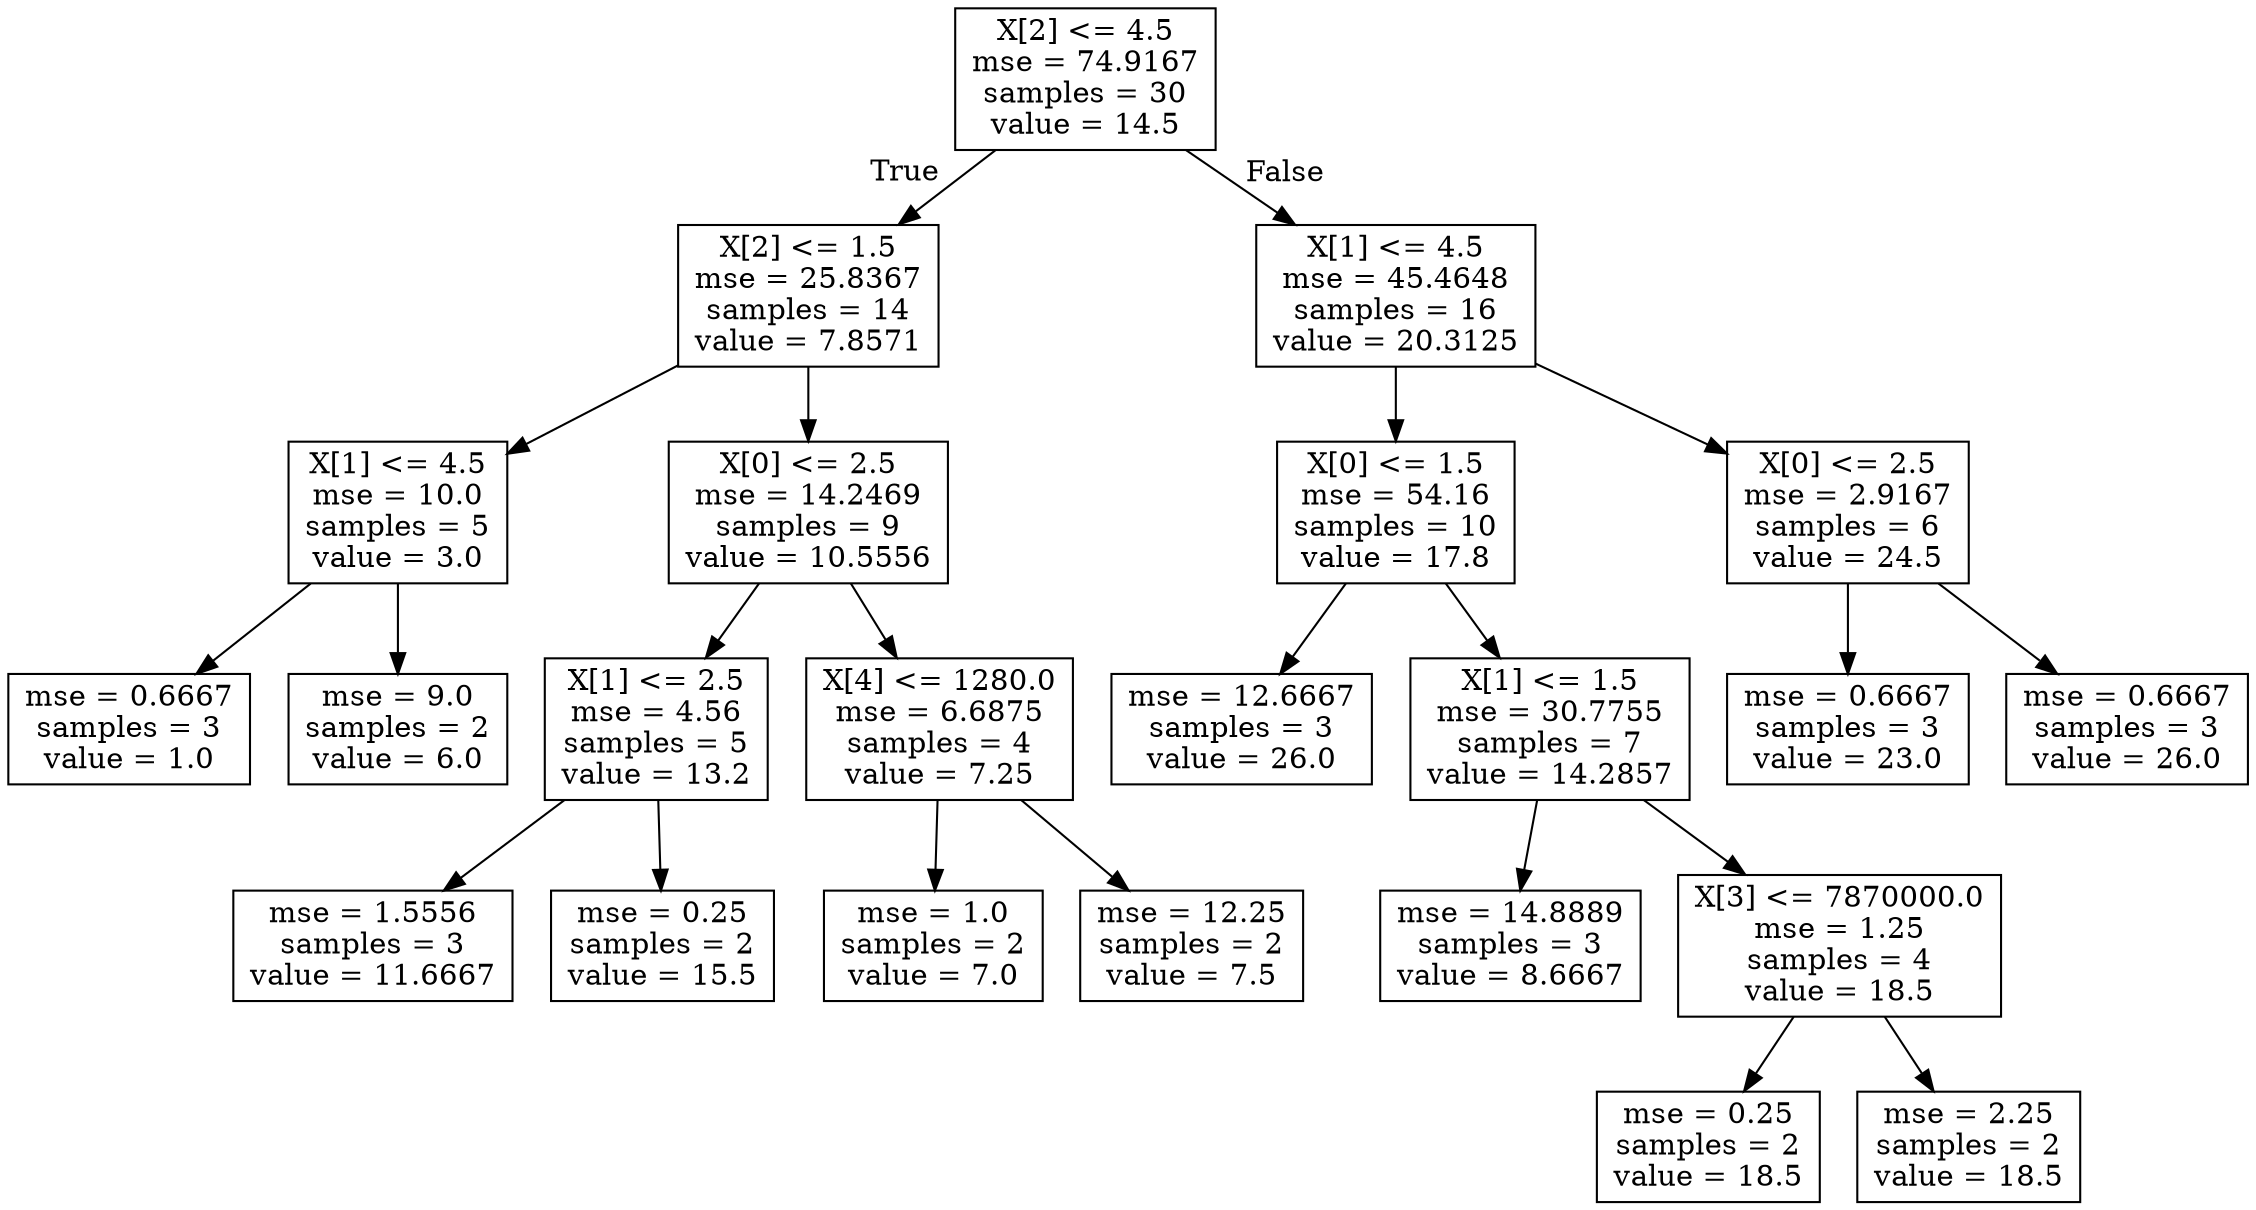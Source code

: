 digraph Tree {
node [shape=box] ;
0 [label="X[2] <= 4.5\nmse = 74.9167\nsamples = 30\nvalue = 14.5"] ;
1 [label="X[2] <= 1.5\nmse = 25.8367\nsamples = 14\nvalue = 7.8571"] ;
0 -> 1 [labeldistance=2.5, labelangle=45, headlabel="True"] ;
2 [label="X[1] <= 4.5\nmse = 10.0\nsamples = 5\nvalue = 3.0"] ;
1 -> 2 ;
3 [label="mse = 0.6667\nsamples = 3\nvalue = 1.0"] ;
2 -> 3 ;
4 [label="mse = 9.0\nsamples = 2\nvalue = 6.0"] ;
2 -> 4 ;
5 [label="X[0] <= 2.5\nmse = 14.2469\nsamples = 9\nvalue = 10.5556"] ;
1 -> 5 ;
6 [label="X[1] <= 2.5\nmse = 4.56\nsamples = 5\nvalue = 13.2"] ;
5 -> 6 ;
7 [label="mse = 1.5556\nsamples = 3\nvalue = 11.6667"] ;
6 -> 7 ;
8 [label="mse = 0.25\nsamples = 2\nvalue = 15.5"] ;
6 -> 8 ;
9 [label="X[4] <= 1280.0\nmse = 6.6875\nsamples = 4\nvalue = 7.25"] ;
5 -> 9 ;
10 [label="mse = 1.0\nsamples = 2\nvalue = 7.0"] ;
9 -> 10 ;
11 [label="mse = 12.25\nsamples = 2\nvalue = 7.5"] ;
9 -> 11 ;
12 [label="X[1] <= 4.5\nmse = 45.4648\nsamples = 16\nvalue = 20.3125"] ;
0 -> 12 [labeldistance=2.5, labelangle=-45, headlabel="False"] ;
13 [label="X[0] <= 1.5\nmse = 54.16\nsamples = 10\nvalue = 17.8"] ;
12 -> 13 ;
14 [label="mse = 12.6667\nsamples = 3\nvalue = 26.0"] ;
13 -> 14 ;
15 [label="X[1] <= 1.5\nmse = 30.7755\nsamples = 7\nvalue = 14.2857"] ;
13 -> 15 ;
16 [label="mse = 14.8889\nsamples = 3\nvalue = 8.6667"] ;
15 -> 16 ;
17 [label="X[3] <= 7870000.0\nmse = 1.25\nsamples = 4\nvalue = 18.5"] ;
15 -> 17 ;
18 [label="mse = 0.25\nsamples = 2\nvalue = 18.5"] ;
17 -> 18 ;
19 [label="mse = 2.25\nsamples = 2\nvalue = 18.5"] ;
17 -> 19 ;
20 [label="X[0] <= 2.5\nmse = 2.9167\nsamples = 6\nvalue = 24.5"] ;
12 -> 20 ;
21 [label="mse = 0.6667\nsamples = 3\nvalue = 23.0"] ;
20 -> 21 ;
22 [label="mse = 0.6667\nsamples = 3\nvalue = 26.0"] ;
20 -> 22 ;
}